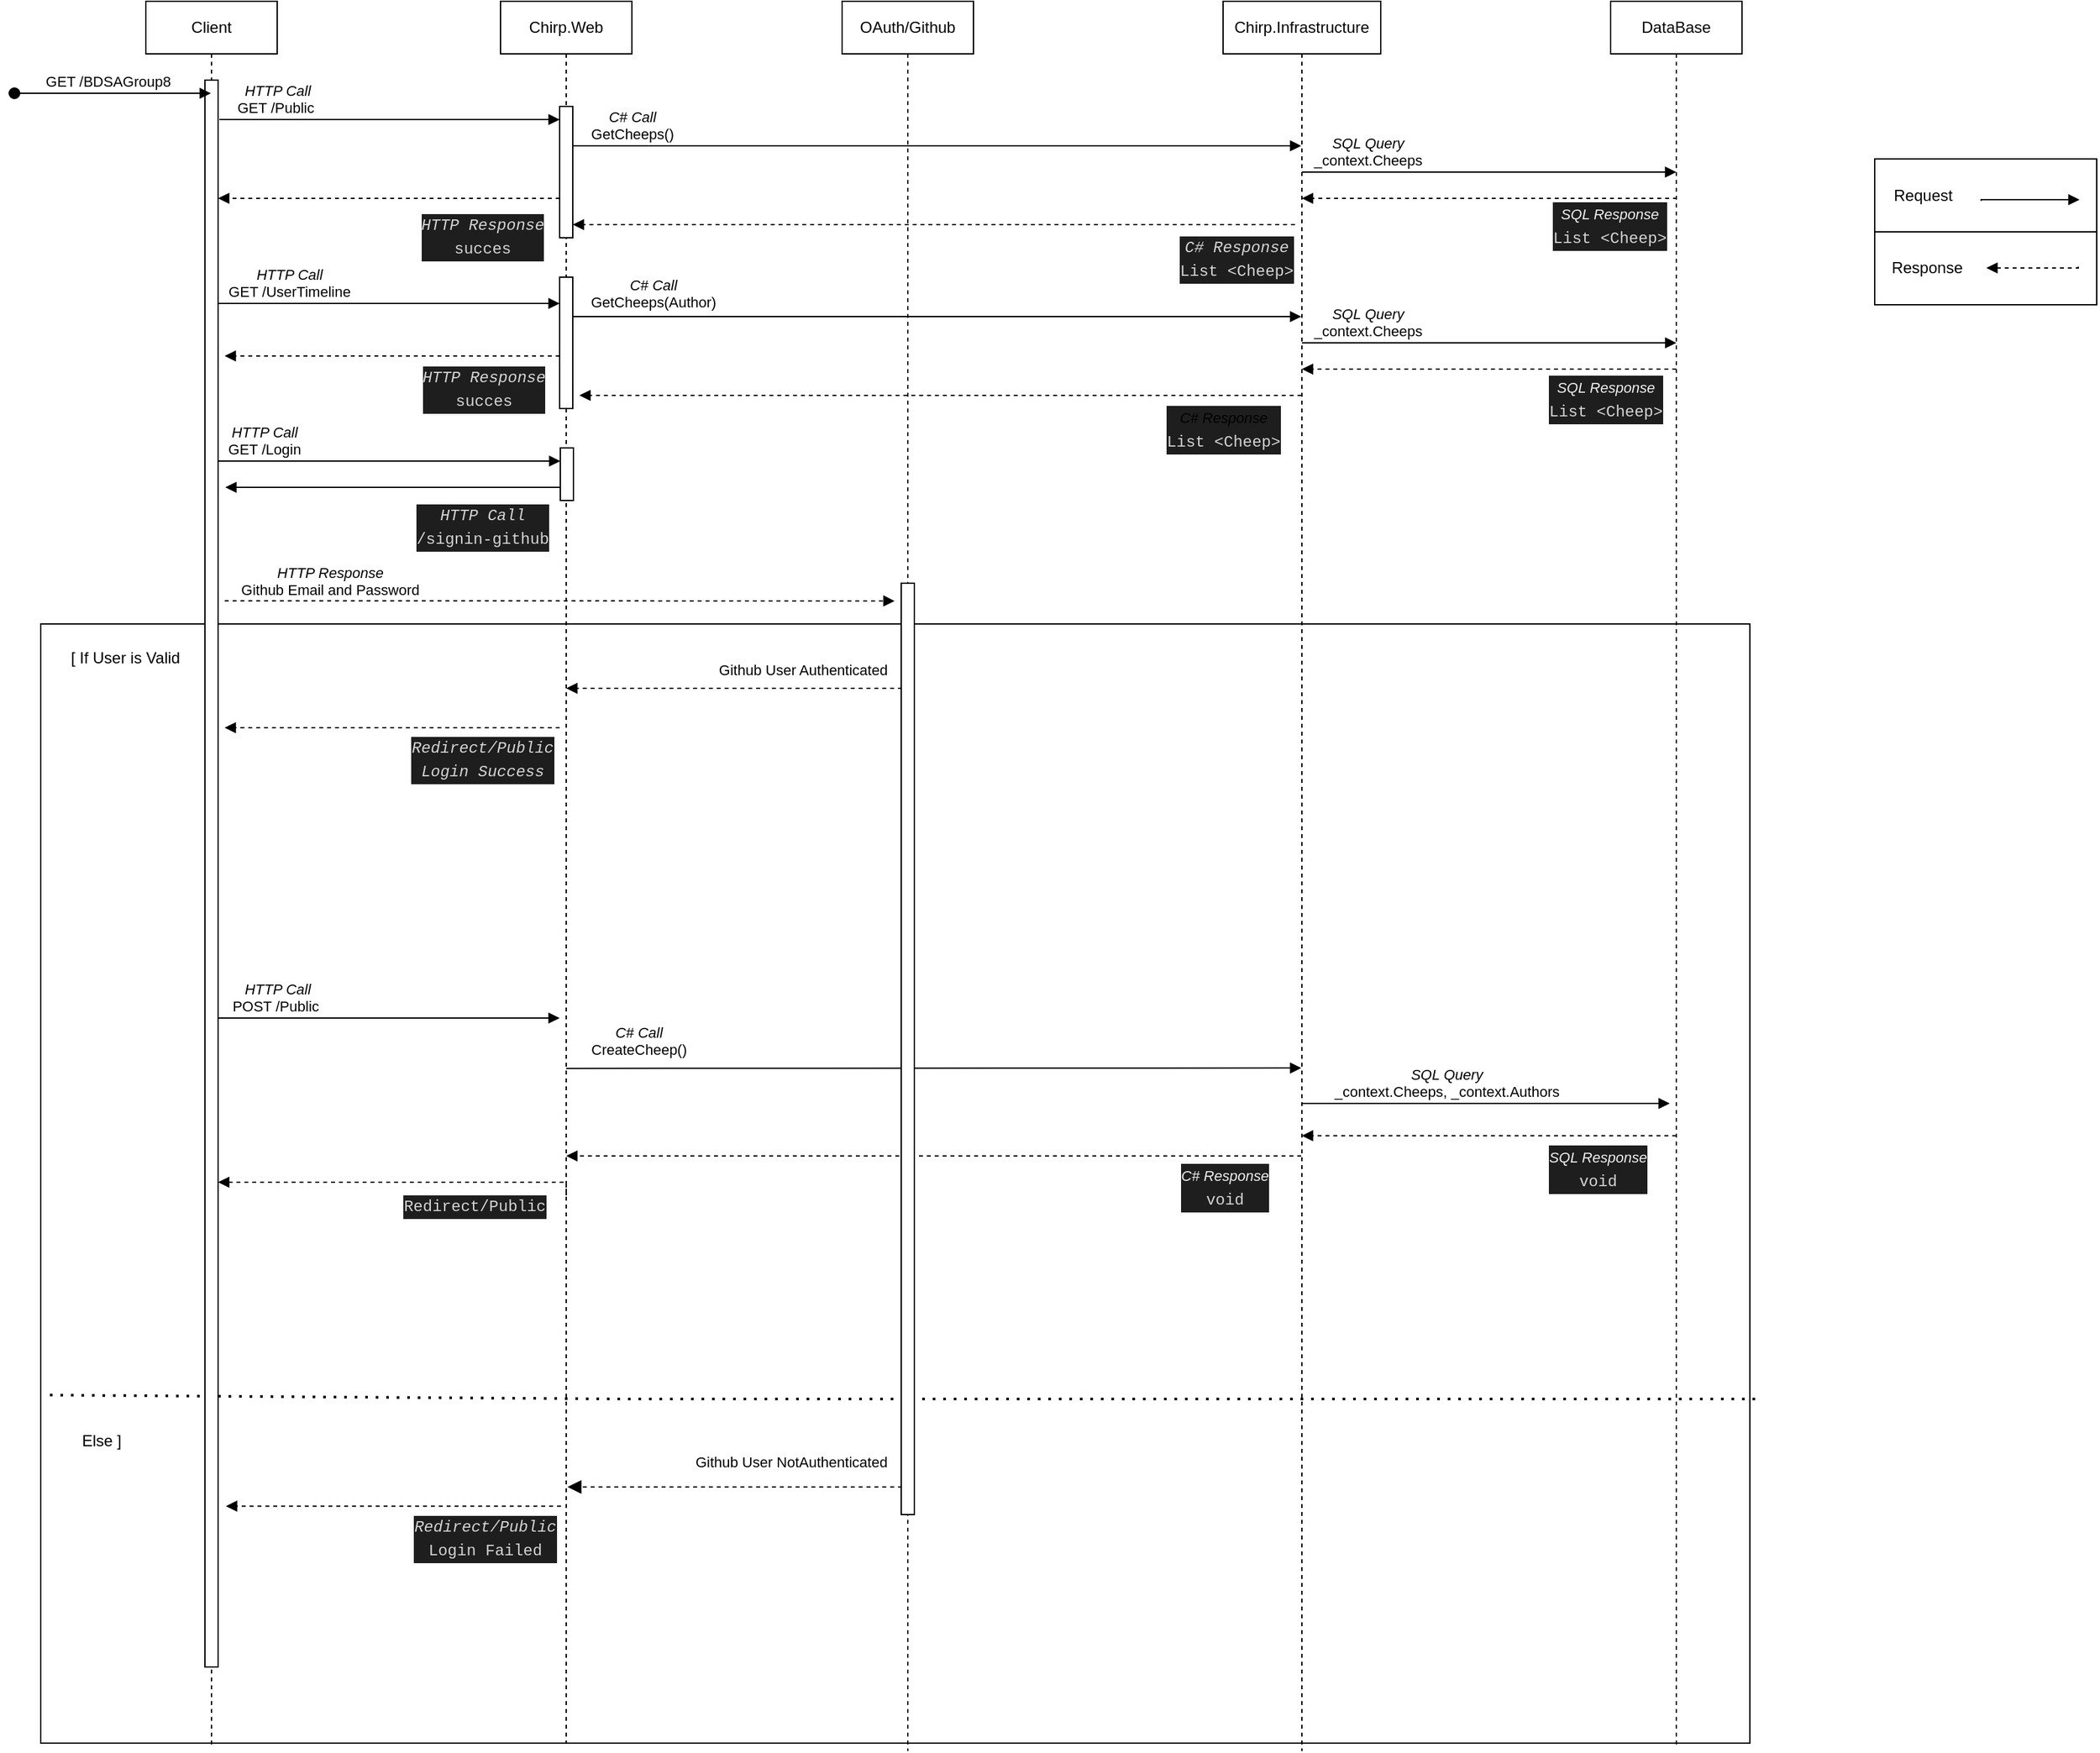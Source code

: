 <mxfile version="22.1.11" type="device">
  <diagram name="Page-1" id="2YBvvXClWsGukQMizWep">
    <mxGraphModel dx="3021" dy="1349" grid="0" gridSize="10" guides="1" tooltips="1" connect="1" arrows="1" fold="1" page="1" pageScale="1" pageWidth="850" pageHeight="1100" math="0" shadow="0">
      <root>
        <mxCell id="0" />
        <mxCell id="1" parent="0" />
        <mxCell id="DWSXAkiZ6QvfAdi3cmwB-14" value="" style="rounded=0;whiteSpace=wrap;html=1;" parent="1" vertex="1">
          <mxGeometry x="-820" y="534" width="1301" height="852" as="geometry" />
        </mxCell>
        <mxCell id="kV9o2N_8IUV7rSN7EdCZ-59" value="&lt;div style=&quot;color: rgb(212, 212, 212); background-color: rgb(30, 30, 30); font-family: Menlo, Monaco, &amp;quot;Courier New&amp;quot;, monospace; font-size: 12px; line-height: 18px;&quot;&gt;&lt;i style=&quot;color: rgb(240, 240, 240); font-family: Helvetica; font-size: 11px;&quot;&gt;C# Response&lt;br&gt;&lt;/i&gt;void&lt;/div&gt;" style="html=1;verticalAlign=bottom;endArrow=block;edgeStyle=elbowEdgeStyle;elbow=vertical;curved=0;rounded=0;dashed=1;" parent="1" edge="1">
          <mxGeometry x="-0.791" y="45" relative="1" as="geometry">
            <mxPoint x="139.5" y="939" as="sourcePoint" />
            <Array as="points">
              <mxPoint x="-139.81" y="939" />
            </Array>
            <mxPoint x="-420" y="939" as="targetPoint" />
            <mxPoint as="offset" />
          </mxGeometry>
        </mxCell>
        <mxCell id="kV9o2N_8IUV7rSN7EdCZ-49" value="&lt;i&gt;C# Call&lt;br&gt;&lt;/i&gt;CreateCheep()" style="html=1;verticalAlign=bottom;endArrow=block;edgeStyle=elbowEdgeStyle;elbow=vertical;curved=0;rounded=0;" parent="1" edge="1">
          <mxGeometry x="-0.802" y="5" relative="1" as="geometry">
            <mxPoint x="-420" y="872.36" as="sourcePoint" />
            <Array as="points">
              <mxPoint x="-360" y="872" />
              <mxPoint x="-250" y="862" />
            </Array>
            <mxPoint as="offset" />
            <mxPoint x="139.5" y="872.0" as="targetPoint" />
          </mxGeometry>
        </mxCell>
        <mxCell id="DWSXAkiZ6QvfAdi3cmwB-18" value="" style="endArrow=none;dashed=1;html=1;dashPattern=1 3;strokeWidth=2;rounded=0;" parent="1" edge="1">
          <mxGeometry width="50" height="50" relative="1" as="geometry">
            <mxPoint x="485" y="1124" as="sourcePoint" />
            <mxPoint x="-819" y="1121" as="targetPoint" />
            <Array as="points">
              <mxPoint x="-378" y="1124" />
            </Array>
          </mxGeometry>
        </mxCell>
        <mxCell id="aM9ryv3xv72pqoxQDRHE-1" value="Client" style="shape=umlLifeline;perimeter=lifelinePerimeter;whiteSpace=wrap;html=1;container=0;dropTarget=0;collapsible=0;recursiveResize=0;outlineConnect=0;portConstraint=eastwest;newEdgeStyle={&quot;edgeStyle&quot;:&quot;elbowEdgeStyle&quot;,&quot;elbow&quot;:&quot;vertical&quot;,&quot;curved&quot;:0,&quot;rounded&quot;:0};" parent="1" vertex="1">
          <mxGeometry x="-740" y="60" width="100" height="1328" as="geometry" />
        </mxCell>
        <mxCell id="aM9ryv3xv72pqoxQDRHE-2" value="" style="html=1;points=[];perimeter=orthogonalPerimeter;outlineConnect=0;targetShapes=umlLifeline;portConstraint=eastwest;newEdgeStyle={&quot;edgeStyle&quot;:&quot;elbowEdgeStyle&quot;,&quot;elbow&quot;:&quot;vertical&quot;,&quot;curved&quot;:0,&quot;rounded&quot;:0};" parent="aM9ryv3xv72pqoxQDRHE-1" vertex="1">
          <mxGeometry x="45" y="60" width="10" height="1208" as="geometry" />
        </mxCell>
        <mxCell id="aM9ryv3xv72pqoxQDRHE-5" value="Chirp.Web" style="shape=umlLifeline;perimeter=lifelinePerimeter;whiteSpace=wrap;html=1;container=0;dropTarget=0;collapsible=0;recursiveResize=0;outlineConnect=0;portConstraint=eastwest;newEdgeStyle={&quot;edgeStyle&quot;:&quot;elbowEdgeStyle&quot;,&quot;elbow&quot;:&quot;vertical&quot;,&quot;curved&quot;:0,&quot;rounded&quot;:0};" parent="1" vertex="1">
          <mxGeometry x="-470" y="60" width="100" height="1326" as="geometry" />
        </mxCell>
        <mxCell id="kV9o2N_8IUV7rSN7EdCZ-12" value="" style="html=1;points=[];perimeter=orthogonalPerimeter;outlineConnect=0;targetShapes=umlLifeline;portConstraint=eastwest;newEdgeStyle={&quot;edgeStyle&quot;:&quot;elbowEdgeStyle&quot;,&quot;elbow&quot;:&quot;vertical&quot;,&quot;curved&quot;:0,&quot;rounded&quot;:0};" parent="aM9ryv3xv72pqoxQDRHE-5" vertex="1">
          <mxGeometry x="45.5" y="340" width="10" height="40" as="geometry" />
        </mxCell>
        <mxCell id="kV9o2N_8IUV7rSN7EdCZ-46" value="" style="html=1;points=[];perimeter=orthogonalPerimeter;outlineConnect=0;targetShapes=umlLifeline;portConstraint=eastwest;newEdgeStyle={&quot;edgeStyle&quot;:&quot;elbowEdgeStyle&quot;,&quot;elbow&quot;:&quot;vertical&quot;,&quot;curved&quot;:0,&quot;rounded&quot;:0};" parent="aM9ryv3xv72pqoxQDRHE-5" vertex="1">
          <mxGeometry x="45" y="80" width="10" height="100" as="geometry" />
        </mxCell>
        <mxCell id="kV9o2N_8IUV7rSN7EdCZ-47" value="" style="html=1;points=[];perimeter=orthogonalPerimeter;outlineConnect=0;targetShapes=umlLifeline;portConstraint=eastwest;newEdgeStyle={&quot;edgeStyle&quot;:&quot;elbowEdgeStyle&quot;,&quot;elbow&quot;:&quot;vertical&quot;,&quot;curved&quot;:0,&quot;rounded&quot;:0};" parent="aM9ryv3xv72pqoxQDRHE-5" vertex="1">
          <mxGeometry x="45" y="210" width="10" height="100" as="geometry" />
        </mxCell>
        <mxCell id="aM9ryv3xv72pqoxQDRHE-7" value="&lt;i&gt;HTTP Call&lt;br&gt;&lt;/i&gt;GET /Login" style="html=1;verticalAlign=bottom;endArrow=block;edgeStyle=elbowEdgeStyle;elbow=vertical;curved=0;rounded=0;" parent="1" edge="1">
          <mxGeometry x="-0.734" relative="1" as="geometry">
            <mxPoint x="-684.5" y="410" as="sourcePoint" />
            <Array as="points">
              <mxPoint x="-619.5" y="410" />
              <mxPoint x="-509.5" y="400" />
            </Array>
            <mxPoint as="offset" />
            <mxPoint x="-424.5" y="410" as="targetPoint" />
          </mxGeometry>
        </mxCell>
        <mxCell id="aM9ryv3xv72pqoxQDRHE-9" value="&lt;div style=&quot;color: rgb(212, 212, 212); background-color: rgb(30, 30, 30); font-family: Menlo, Monaco, &amp;quot;Courier New&amp;quot;, monospace; font-size: 12px; line-height: 18px;&quot;&gt;&lt;i&gt;HTTP Call&lt;br&gt;&lt;/i&gt;/signin-github&lt;/div&gt;" style="html=1;verticalAlign=bottom;endArrow=block;edgeStyle=elbowEdgeStyle;elbow=vertical;curved=0;rounded=0;" parent="1" edge="1">
          <mxGeometry x="-0.533" y="51" relative="1" as="geometry">
            <mxPoint x="-424.5" y="430" as="sourcePoint" />
            <Array as="points">
              <mxPoint x="-499.5" y="430" />
            </Array>
            <mxPoint x="-679.5" y="430" as="targetPoint" />
            <mxPoint as="offset" />
          </mxGeometry>
        </mxCell>
        <mxCell id="aM9ryv3xv72pqoxQDRHE-10" value="&lt;i&gt;HTTP Response&lt;br&gt;&lt;/i&gt;Github Email and Password" style="html=1;verticalAlign=bottom;endArrow=block;dashed=1;edgeStyle=elbowEdgeStyle;elbow=vertical;curved=0;rounded=0;endFill=1;" parent="1" edge="1">
          <mxGeometry x="-0.686" relative="1" as="geometry">
            <mxPoint x="-170.06" y="516.33" as="targetPoint" />
            <Array as="points" />
            <mxPoint x="-679.93" y="516.33" as="sourcePoint" />
            <mxPoint as="offset" />
          </mxGeometry>
        </mxCell>
        <mxCell id="DWSXAkiZ6QvfAdi3cmwB-1" value="OAuth/Github" style="shape=umlLifeline;perimeter=lifelinePerimeter;whiteSpace=wrap;html=1;container=0;dropTarget=0;collapsible=0;recursiveResize=0;outlineConnect=0;portConstraint=eastwest;newEdgeStyle={&quot;edgeStyle&quot;:&quot;elbowEdgeStyle&quot;,&quot;elbow&quot;:&quot;vertical&quot;,&quot;curved&quot;:0,&quot;rounded&quot;:0};" parent="1" vertex="1">
          <mxGeometry x="-210" y="60" width="100" height="1332" as="geometry" />
        </mxCell>
        <mxCell id="DWSXAkiZ6QvfAdi3cmwB-2" value="" style="html=1;points=[];perimeter=orthogonalPerimeter;outlineConnect=0;targetShapes=umlLifeline;portConstraint=eastwest;newEdgeStyle={&quot;edgeStyle&quot;:&quot;elbowEdgeStyle&quot;,&quot;elbow&quot;:&quot;vertical&quot;,&quot;curved&quot;:0,&quot;rounded&quot;:0};" parent="DWSXAkiZ6QvfAdi3cmwB-1" vertex="1">
          <mxGeometry x="45" y="443" width="10" height="709" as="geometry" />
        </mxCell>
        <mxCell id="aM9ryv3xv72pqoxQDRHE-3" value="GET /BDSAGroup8" style="html=1;verticalAlign=bottom;startArrow=oval;endArrow=block;startSize=8;edgeStyle=elbowEdgeStyle;elbow=vertical;curved=0;rounded=0;" parent="1" target="aM9ryv3xv72pqoxQDRHE-1" edge="1">
          <mxGeometry x="-0.056" relative="1" as="geometry">
            <mxPoint x="-840" y="130" as="sourcePoint" />
            <mxPoint x="-740" y="130" as="targetPoint" />
            <mxPoint as="offset" />
          </mxGeometry>
        </mxCell>
        <mxCell id="DWSXAkiZ6QvfAdi3cmwB-10" value="Github User Authenticated" style="html=1;verticalAlign=bottom;endArrow=block;dashed=1;edgeStyle=elbowEdgeStyle;elbow=vertical;rounded=1;endFill=1;" parent="1" edge="1">
          <mxGeometry x="-0.411" y="-5" relative="1" as="geometry">
            <mxPoint x="-420.001" y="583" as="targetPoint" />
            <Array as="points">
              <mxPoint x="-219.39" y="583" />
            </Array>
            <mxPoint x="-164.39" y="583" as="sourcePoint" />
            <mxPoint as="offset" />
          </mxGeometry>
        </mxCell>
        <mxCell id="DWSXAkiZ6QvfAdi3cmwB-21" value="Github User NotAuthenticated" style="html=1;verticalAlign=bottom;endArrow=block;dashed=1;endSize=8;edgeStyle=elbowEdgeStyle;elbow=vertical;curved=0;rounded=0;endFill=1;" parent="1" edge="1">
          <mxGeometry x="-0.335" y="-10" relative="1" as="geometry">
            <mxPoint x="-419" y="1191" as="targetPoint" />
            <Array as="points">
              <mxPoint x="-219.37" y="1191" />
            </Array>
            <mxPoint x="-164.37" y="1191" as="sourcePoint" />
            <mxPoint as="offset" />
          </mxGeometry>
        </mxCell>
        <mxCell id="DWSXAkiZ6QvfAdi3cmwB-24" value="[ If User is Valid" style="text;html=1;align=center;verticalAlign=middle;resizable=0;points=[];autosize=1;strokeColor=none;fillColor=none;" parent="1" vertex="1">
          <mxGeometry x="-811" y="545" width="110" height="30" as="geometry" />
        </mxCell>
        <mxCell id="DWSXAkiZ6QvfAdi3cmwB-25" value="Else ]" style="text;html=1;align=center;verticalAlign=middle;resizable=0;points=[];autosize=1;strokeColor=none;fillColor=none;" parent="1" vertex="1">
          <mxGeometry x="-799" y="1141" width="50" height="30" as="geometry" />
        </mxCell>
        <mxCell id="kV9o2N_8IUV7rSN7EdCZ-9" value="&lt;i&gt;HTTP Call&lt;br&gt;&lt;/i&gt;GET /Public&amp;nbsp;" style="html=1;verticalAlign=bottom;endArrow=block;edgeStyle=elbowEdgeStyle;elbow=vertical;curved=0;rounded=0;" parent="1" target="kV9o2N_8IUV7rSN7EdCZ-46" edge="1">
          <mxGeometry x="-0.663" relative="1" as="geometry">
            <mxPoint x="-684" y="150" as="sourcePoint" />
            <Array as="points">
              <mxPoint x="-630" y="150" />
              <mxPoint x="-509" y="140" />
            </Array>
            <mxPoint as="offset" />
            <mxPoint x="-430" y="150" as="targetPoint" />
          </mxGeometry>
        </mxCell>
        <mxCell id="kV9o2N_8IUV7rSN7EdCZ-15" value="&lt;i&gt;HTTP Call&lt;br&gt;&lt;/i&gt;GET /UserTimeline" style="html=1;verticalAlign=bottom;endArrow=block;edgeStyle=elbowEdgeStyle;elbow=horizontal;curved=0;rounded=0;" parent="1" source="aM9ryv3xv72pqoxQDRHE-2" target="kV9o2N_8IUV7rSN7EdCZ-47" edge="1">
          <mxGeometry x="-0.584" relative="1" as="geometry">
            <mxPoint x="-680" y="290" as="sourcePoint" />
            <Array as="points">
              <mxPoint x="-630" y="290" />
              <mxPoint x="-505" y="280" />
            </Array>
            <mxPoint as="offset" />
            <mxPoint x="-430" y="290" as="targetPoint" />
          </mxGeometry>
        </mxCell>
        <mxCell id="kV9o2N_8IUV7rSN7EdCZ-16" value="&lt;div style=&quot;color: rgb(212, 212, 212); background-color: rgb(30, 30, 30); font-family: Menlo, Monaco, &amp;quot;Courier New&amp;quot;, monospace; font-size: 12px; line-height: 18px;&quot;&gt;&lt;i&gt;HTTP Response&lt;br&gt;&lt;/i&gt;succes&lt;/div&gt;" style="html=1;verticalAlign=bottom;endArrow=block;edgeStyle=elbowEdgeStyle;elbow=vertical;curved=0;rounded=0;dashed=1;" parent="1" edge="1">
          <mxGeometry x="-0.545" y="46" relative="1" as="geometry">
            <mxPoint x="-425" y="330" as="sourcePoint" />
            <Array as="points">
              <mxPoint x="-500" y="330" />
            </Array>
            <mxPoint x="-680" y="330" as="targetPoint" />
            <mxPoint as="offset" />
          </mxGeometry>
        </mxCell>
        <mxCell id="kV9o2N_8IUV7rSN7EdCZ-29" value="&lt;div style=&quot;color: rgb(212, 212, 212); background-color: rgb(30, 30, 30); font-family: Menlo, Monaco, &amp;quot;Courier New&amp;quot;, monospace; font-size: 12px; line-height: 18px;&quot;&gt;&lt;i&gt;Redirect/Public&lt;br&gt;Login Success&lt;/i&gt;&lt;/div&gt;" style="html=1;verticalAlign=bottom;endArrow=block;edgeStyle=elbowEdgeStyle;elbow=vertical;curved=0;rounded=0;dashed=1;" parent="1" edge="1">
          <mxGeometry x="-0.537" y="45" relative="1" as="geometry">
            <mxPoint x="-425" y="613" as="sourcePoint" />
            <Array as="points">
              <mxPoint x="-500" y="613" />
            </Array>
            <mxPoint x="-680" y="613" as="targetPoint" />
            <mxPoint as="offset" />
          </mxGeometry>
        </mxCell>
        <mxCell id="kV9o2N_8IUV7rSN7EdCZ-31" value="&lt;div style=&quot;color: rgb(212, 212, 212); background-color: rgb(30, 30, 30); font-family: Menlo, Monaco, &amp;quot;Courier New&amp;quot;, monospace; font-size: 12px; line-height: 18px;&quot;&gt;&lt;i&gt;Redirect/Public&lt;br&gt;&lt;/i&gt;Login Failed&lt;/div&gt;" style="html=1;verticalAlign=bottom;endArrow=block;edgeStyle=elbowEdgeStyle;elbow=vertical;curved=0;rounded=0;dashed=1;" parent="1" edge="1">
          <mxGeometry x="-0.545" y="45" relative="1" as="geometry">
            <mxPoint x="-424" y="1205.57" as="sourcePoint" />
            <Array as="points">
              <mxPoint x="-499" y="1205.57" />
            </Array>
            <mxPoint x="-679" y="1205.57" as="targetPoint" />
            <mxPoint as="offset" />
          </mxGeometry>
        </mxCell>
        <mxCell id="kV9o2N_8IUV7rSN7EdCZ-39" value="DataBase" style="shape=umlLifeline;perimeter=lifelinePerimeter;whiteSpace=wrap;html=1;container=0;dropTarget=0;collapsible=0;recursiveResize=0;outlineConnect=0;portConstraint=eastwest;newEdgeStyle={&quot;edgeStyle&quot;:&quot;elbowEdgeStyle&quot;,&quot;elbow&quot;:&quot;vertical&quot;,&quot;curved&quot;:0,&quot;rounded&quot;:0};" parent="1" vertex="1">
          <mxGeometry x="375" y="60" width="100" height="1330" as="geometry" />
        </mxCell>
        <mxCell id="kV9o2N_8IUV7rSN7EdCZ-41" value="&lt;i&gt;C# Call&lt;br&gt;&lt;/i&gt;GetCheeps()" style="html=1;verticalAlign=bottom;endArrow=block;edgeStyle=elbowEdgeStyle;elbow=vertical;curved=0;rounded=0;" parent="1" source="kV9o2N_8IUV7rSN7EdCZ-46" target="kV9o2N_8IUV7rSN7EdCZ-51" edge="1">
          <mxGeometry x="-0.838" relative="1" as="geometry">
            <mxPoint x="-410" y="170" as="sourcePoint" />
            <Array as="points">
              <mxPoint x="-340.28" y="170" />
              <mxPoint x="-230.28" y="160" />
            </Array>
            <mxPoint as="offset" />
            <mxPoint x="425" y="170" as="targetPoint" />
          </mxGeometry>
        </mxCell>
        <mxCell id="kV9o2N_8IUV7rSN7EdCZ-42" value="&lt;div style=&quot;color: rgb(212, 212, 212); background-color: rgb(30, 30, 30); font-family: Menlo, Monaco, &amp;quot;Courier New&amp;quot;, monospace; font-size: 12px; line-height: 18px;&quot;&gt;&lt;i style=&quot;color: rgb(240, 240, 240); font-family: Helvetica; font-size: 11px;&quot;&gt;SQL Response&lt;br&gt;&lt;/i&gt;List &amp;lt;Cheep&amp;gt;&lt;/div&gt;" style="html=1;verticalAlign=bottom;endArrow=block;edgeStyle=elbowEdgeStyle;elbow=vertical;curved=0;rounded=0;dashed=1;" parent="1" target="kV9o2N_8IUV7rSN7EdCZ-51" edge="1">
          <mxGeometry x="-0.64" y="42" relative="1" as="geometry">
            <mxPoint x="425.5" y="210" as="sourcePoint" />
            <Array as="points">
              <mxPoint x="230" y="210" />
            </Array>
            <mxPoint x="-409" y="210" as="targetPoint" />
            <mxPoint as="offset" />
          </mxGeometry>
        </mxCell>
        <mxCell id="kV9o2N_8IUV7rSN7EdCZ-43" value="&lt;div style=&quot;color: rgb(212, 212, 212); background-color: rgb(30, 30, 30); font-family: Menlo, Monaco, &amp;quot;Courier New&amp;quot;, monospace; font-size: 12px; line-height: 18px;&quot;&gt;&lt;i&gt;HTTP Response&lt;br&gt;&lt;/i&gt;succes&lt;/div&gt;" style="html=1;verticalAlign=bottom;endArrow=block;edgeStyle=elbowEdgeStyle;elbow=vertical;curved=0;rounded=0;dashed=1;" parent="1" edge="1">
          <mxGeometry x="-0.546" y="50" relative="1" as="geometry">
            <mxPoint x="-425" y="210" as="sourcePoint" />
            <Array as="points">
              <mxPoint x="-425" y="210" />
            </Array>
            <mxPoint x="-685" y="210" as="targetPoint" />
            <mxPoint as="offset" />
          </mxGeometry>
        </mxCell>
        <mxCell id="kV9o2N_8IUV7rSN7EdCZ-44" value="&lt;i&gt;C# Call&lt;br&gt;&lt;/i&gt;GetCheeps(Author)" style="html=1;verticalAlign=bottom;endArrow=block;edgeStyle=elbowEdgeStyle;elbow=horizontal;curved=0;rounded=0;" parent="1" source="kV9o2N_8IUV7rSN7EdCZ-47" target="kV9o2N_8IUV7rSN7EdCZ-51" edge="1">
          <mxGeometry x="-0.78" y="2" relative="1" as="geometry">
            <mxPoint x="-410" y="300" as="sourcePoint" />
            <Array as="points">
              <mxPoint x="-340.28" y="300" />
              <mxPoint x="-230.28" y="290" />
            </Array>
            <mxPoint as="offset" />
            <mxPoint x="140" y="300" as="targetPoint" />
          </mxGeometry>
        </mxCell>
        <mxCell id="kV9o2N_8IUV7rSN7EdCZ-45" value="&lt;div style=&quot;color: rgb(212, 212, 212); background-color: rgb(30, 30, 30); font-family: Menlo, Monaco, &amp;quot;Courier New&amp;quot;, monospace; font-size: 12px; line-height: 18px;&quot;&gt;&lt;i style=&quot;color: rgb(240, 240, 240); font-family: Helvetica; font-size: 11px;&quot;&gt;SQL Response&lt;br&gt;&lt;/i&gt;List &amp;lt;Cheep&amp;gt;&lt;/div&gt;" style="html=1;verticalAlign=bottom;endArrow=block;edgeStyle=elbowEdgeStyle;elbow=vertical;curved=0;rounded=0;dashed=1;" parent="1" edge="1">
          <mxGeometry x="-0.622" y="44" relative="1" as="geometry">
            <mxPoint x="424.91" y="340" as="sourcePoint" />
            <Array as="points">
              <mxPoint x="230.41" y="340" />
            </Array>
            <mxPoint x="140.001" y="340" as="targetPoint" />
            <mxPoint as="offset" />
          </mxGeometry>
        </mxCell>
        <mxCell id="kV9o2N_8IUV7rSN7EdCZ-48" value="&lt;i&gt;HTTP Call&lt;br&gt;&lt;/i&gt;POST /Public&amp;nbsp;" style="html=1;verticalAlign=bottom;endArrow=block;edgeStyle=elbowEdgeStyle;elbow=vertical;curved=0;rounded=0;" parent="1" edge="1">
          <mxGeometry x="-0.654" relative="1" as="geometry">
            <mxPoint x="-685" y="834" as="sourcePoint" />
            <Array as="points">
              <mxPoint x="-620" y="834" />
              <mxPoint x="-510" y="824" />
            </Array>
            <mxPoint as="offset" />
            <mxPoint x="-425" y="834" as="targetPoint" />
          </mxGeometry>
        </mxCell>
        <mxCell id="kV9o2N_8IUV7rSN7EdCZ-51" value="Chirp.Infrastructure" style="shape=umlLifeline;perimeter=lifelinePerimeter;whiteSpace=wrap;html=1;container=0;dropTarget=0;collapsible=0;recursiveResize=0;outlineConnect=0;portConstraint=eastwest;newEdgeStyle={&quot;edgeStyle&quot;:&quot;elbowEdgeStyle&quot;,&quot;elbow&quot;:&quot;vertical&quot;,&quot;curved&quot;:0,&quot;rounded&quot;:0};" parent="1" vertex="1">
          <mxGeometry x="80" y="60" width="120" height="1332" as="geometry" />
        </mxCell>
        <mxCell id="kV9o2N_8IUV7rSN7EdCZ-52" value="&lt;i&gt;SQL Query&lt;br&gt;&lt;/i&gt;_context.Cheeps" style="html=1;verticalAlign=bottom;endArrow=block;edgeStyle=elbowEdgeStyle;elbow=vertical;curved=0;rounded=0;" parent="1" edge="1">
          <mxGeometry x="-0.649" relative="1" as="geometry">
            <mxPoint x="139.998" y="190" as="sourcePoint" />
            <Array as="points">
              <mxPoint x="220.45" y="190" />
              <mxPoint x="-219.83" y="180" />
            </Array>
            <mxPoint as="offset" />
            <mxPoint x="424.95" y="190" as="targetPoint" />
          </mxGeometry>
        </mxCell>
        <mxCell id="kV9o2N_8IUV7rSN7EdCZ-53" value="&lt;div style=&quot;color: rgb(212, 212, 212); background-color: rgb(30, 30, 30); font-family: Menlo, Monaco, &amp;quot;Courier New&amp;quot;, monospace; font-size: 12px; line-height: 18px;&quot;&gt;&lt;i&gt;C# Response&lt;br&gt;&lt;/i&gt;List &amp;lt;Cheep&amp;gt;&lt;/div&gt;" style="html=1;verticalAlign=bottom;endArrow=block;edgeStyle=elbowEdgeStyle;elbow=vertical;curved=0;rounded=0;dashed=1;" parent="1" target="kV9o2N_8IUV7rSN7EdCZ-46" edge="1">
          <mxGeometry x="-0.837" y="47" relative="1" as="geometry">
            <mxPoint x="134.69" y="230.0" as="sourcePoint" />
            <Array as="points">
              <mxPoint x="-134.81" y="230" />
            </Array>
            <mxPoint x="-400" y="230" as="targetPoint" />
            <mxPoint as="offset" />
          </mxGeometry>
        </mxCell>
        <mxCell id="kV9o2N_8IUV7rSN7EdCZ-54" value="&lt;i&gt;SQL Query&lt;br&gt;&lt;/i&gt;_context.Cheeps" style="html=1;verticalAlign=bottom;endArrow=block;edgeStyle=elbowEdgeStyle;elbow=vertical;curved=0;rounded=0;" parent="1" source="kV9o2N_8IUV7rSN7EdCZ-51" edge="1">
          <mxGeometry x="-0.65" relative="1" as="geometry">
            <mxPoint x="-129" y="320" as="sourcePoint" />
            <Array as="points">
              <mxPoint x="280" y="320" />
              <mxPoint x="55.72" y="310" />
            </Array>
            <mxPoint as="offset" />
            <mxPoint x="425" y="320" as="targetPoint" />
          </mxGeometry>
        </mxCell>
        <mxCell id="kV9o2N_8IUV7rSN7EdCZ-56" value="&lt;div style=&quot;background-color: rgb(30, 30, 30); line-height: 18px;&quot;&gt;&lt;i&gt;C# Response&lt;br&gt;&lt;/i&gt;&lt;font face=&quot;Menlo, Monaco, Courier New, monospace&quot; color=&quot;#d4d4d4&quot;&gt;&lt;span style=&quot;font-size: 12px;&quot;&gt;List &amp;lt;Cheep&amp;gt;&lt;/span&gt;&lt;/font&gt;&lt;/div&gt;" style="html=1;verticalAlign=bottom;endArrow=block;edgeStyle=elbowEdgeStyle;elbow=vertical;curved=0;rounded=0;dashed=1;" parent="1" edge="1">
          <mxGeometry x="-0.783" y="47" relative="1" as="geometry">
            <mxPoint x="139.69" y="360.0" as="sourcePoint" />
            <Array as="points">
              <mxPoint x="-129.81" y="360" />
            </Array>
            <mxPoint x="-410" y="360" as="targetPoint" />
            <mxPoint as="offset" />
          </mxGeometry>
        </mxCell>
        <mxCell id="kV9o2N_8IUV7rSN7EdCZ-57" value="&lt;i&gt;SQL Query&lt;br&gt;&lt;/i&gt;_context.Cheeps, _context.Authors" style="html=1;verticalAlign=bottom;endArrow=block;edgeStyle=elbowEdgeStyle;elbow=vertical;curved=0;rounded=0;" parent="1" edge="1">
          <mxGeometry x="-0.215" relative="1" as="geometry">
            <mxPoint x="140" y="899" as="sourcePoint" />
            <Array as="points" />
            <mxPoint as="offset" />
            <mxPoint x="420" y="899" as="targetPoint" />
          </mxGeometry>
        </mxCell>
        <mxCell id="kV9o2N_8IUV7rSN7EdCZ-58" value="&lt;div style=&quot;color: rgb(212, 212, 212); background-color: rgb(30, 30, 30); font-family: Menlo, Monaco, &amp;quot;Courier New&amp;quot;, monospace; font-size: 12px; line-height: 18px;&quot;&gt;&lt;i style=&quot;color: rgb(240, 240, 240); font-family: Helvetica; font-size: 11px;&quot;&gt;SQL Response&lt;br&gt;&lt;/i&gt;void&lt;/div&gt;" style="html=1;verticalAlign=bottom;endArrow=block;edgeStyle=elbowEdgeStyle;elbow=vertical;curved=0;rounded=0;dashed=1;" parent="1" edge="1">
          <mxGeometry x="-0.579" y="46" relative="1" as="geometry">
            <mxPoint x="424.91" y="923.62" as="sourcePoint" />
            <Array as="points">
              <mxPoint x="230.41" y="923.62" />
            </Array>
            <mxPoint x="140.001" y="923.62" as="targetPoint" />
            <mxPoint as="offset" />
          </mxGeometry>
        </mxCell>
        <mxCell id="kV9o2N_8IUV7rSN7EdCZ-60" value="&lt;div style=&quot;color: rgb(212, 212, 212); background-color: rgb(30, 30, 30); font-family: Menlo, Monaco, &amp;quot;Courier New&amp;quot;, monospace; font-size: 12px; line-height: 18px;&quot;&gt;Redirect/Public&lt;/div&gt;" style="html=1;verticalAlign=bottom;endArrow=block;edgeStyle=elbowEdgeStyle;elbow=vertical;curved=0;rounded=0;dashed=1;" parent="1" edge="1">
          <mxGeometry x="-0.418" y="30" relative="1" as="geometry">
            <mxPoint x="-420" y="969" as="sourcePoint" />
            <Array as="points">
              <mxPoint x="-580" y="959" />
            </Array>
            <mxPoint x="-685" y="959" as="targetPoint" />
            <mxPoint as="offset" />
          </mxGeometry>
        </mxCell>
        <mxCell id="vgFl_T6ULUBL3t-LJ-_D-2" value="" style="rounded=0;whiteSpace=wrap;html=1;" vertex="1" parent="1">
          <mxGeometry x="576" y="180" width="169" height="111" as="geometry" />
        </mxCell>
        <mxCell id="vgFl_T6ULUBL3t-LJ-_D-3" value="" style="html=1;verticalAlign=bottom;endArrow=block;edgeStyle=elbowEdgeStyle;elbow=vertical;curved=0;rounded=0;" edge="1" parent="1">
          <mxGeometry x="-0.649" relative="1" as="geometry">
            <mxPoint x="657" y="212" as="sourcePoint" />
            <Array as="points">
              <mxPoint x="527.45" y="211" />
              <mxPoint x="87.17" y="201" />
            </Array>
            <mxPoint as="offset" />
            <mxPoint x="731.95" y="211" as="targetPoint" />
          </mxGeometry>
        </mxCell>
        <mxCell id="vgFl_T6ULUBL3t-LJ-_D-5" value="Request" style="text;html=1;strokeColor=none;fillColor=none;align=center;verticalAlign=middle;whiteSpace=wrap;rounded=0;" vertex="1" parent="1">
          <mxGeometry x="583" y="193" width="60" height="30" as="geometry" />
        </mxCell>
        <mxCell id="vgFl_T6ULUBL3t-LJ-_D-6" value="Response" style="text;html=1;strokeColor=none;fillColor=none;align=center;verticalAlign=middle;whiteSpace=wrap;rounded=0;" vertex="1" parent="1">
          <mxGeometry x="586" y="248" width="60" height="30" as="geometry" />
        </mxCell>
        <mxCell id="vgFl_T6ULUBL3t-LJ-_D-7" value="&lt;div style=&quot;color: rgb(212, 212, 212); background-color: rgb(30, 30, 30); font-family: Menlo, Monaco, &amp;quot;Courier New&amp;quot;, monospace; font-size: 12px; line-height: 18px;&quot;&gt;&lt;br&gt;&lt;/div&gt;" style="html=1;verticalAlign=bottom;endArrow=block;edgeStyle=elbowEdgeStyle;elbow=vertical;curved=0;rounded=0;dashed=1;" edge="1" parent="1">
          <mxGeometry x="-0.622" y="44" relative="1" as="geometry">
            <mxPoint x="731" y="262" as="sourcePoint" />
            <Array as="points">
              <mxPoint x="751.41" y="263" />
            </Array>
            <mxPoint x="661.001" y="263" as="targetPoint" />
            <mxPoint as="offset" />
          </mxGeometry>
        </mxCell>
        <mxCell id="vgFl_T6ULUBL3t-LJ-_D-8" value="" style="endArrow=none;html=1;rounded=0;entryX=1;entryY=0.5;entryDx=0;entryDy=0;exitX=0;exitY=0.5;exitDx=0;exitDy=0;" edge="1" parent="1" source="vgFl_T6ULUBL3t-LJ-_D-2" target="vgFl_T6ULUBL3t-LJ-_D-2">
          <mxGeometry width="50" height="50" relative="1" as="geometry">
            <mxPoint x="494" y="295" as="sourcePoint" />
            <mxPoint x="544" y="245" as="targetPoint" />
          </mxGeometry>
        </mxCell>
      </root>
    </mxGraphModel>
  </diagram>
</mxfile>
